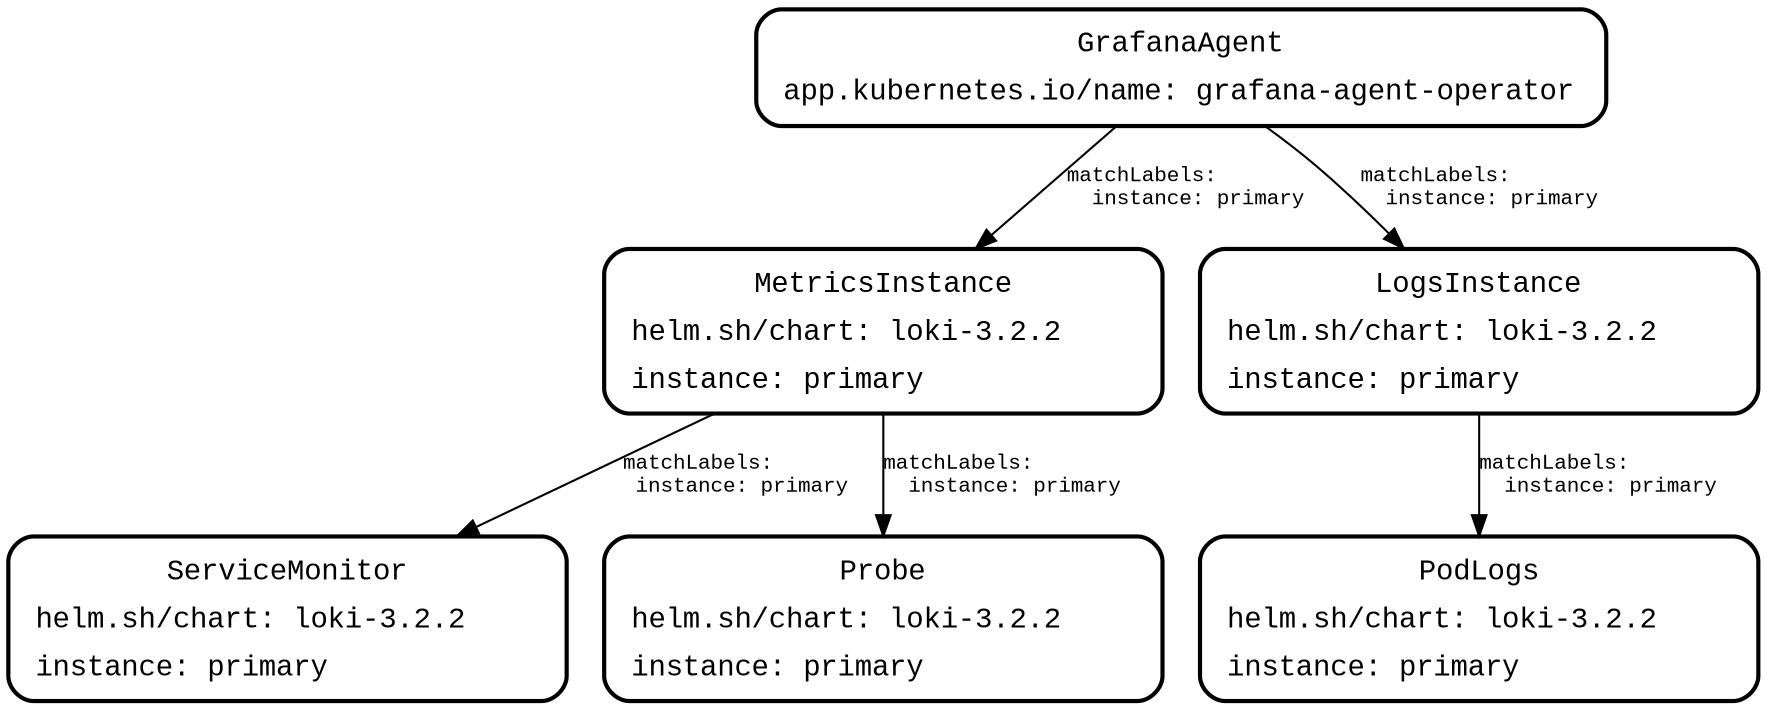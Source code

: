 digraph G {
 fontname="Courier New"
 edge [fontname="Courier New"]
 rankdir="TB"
 edge [fontsize=10]

 "GrafanaAgent" [ 
     style = "filled, bold"
     penwidth = 2
     fillcolor = "white"
     fontname = "Courier New"
     shape = "Mrecord"
     label =<<table border="0" cellborder="0" cellpadding="3" ><tr><td align="center" colspan="2"><font>GrafanaAgent</font></td></tr><tr><td align="left" port="r0">app.kubernetes.io/name: grafana-agent-operator</td></tr></table>>
     ];
 "MetricsInstance" [ 
     style = "filled, bold"
     penwidth = 2
     fillcolor = "white"
     fontname = "Courier New"
     shape = "Mrecord"
     label =<<table border="0" cellborder="0" cellpadding="3" ><tr><td align="center" colspan="2"><font>MetricsInstance</font></td></tr><tr><td align="left" port="r0">helm.sh/chart: loki-3.2.2
    </td></tr><tr><td align="left" port="r1">instance: primary</td></tr></table>>
     ];
 "LogsInstance" [ 
     style = "filled, bold"
     penwidth = 2
     fillcolor = "white"
     fontname = "Courier New"
     shape = "Mrecord"
     label =<<table border="0" cellborder="0" cellpadding="3" ><tr><td align="center" colspan="2"><font>LogsInstance</font></td></tr><tr><td align="left" port="r0">helm.sh/chart: loki-3.2.2
    </td></tr><tr><td align="left" port="r1">instance: primary</td></tr></table>>
     ];
 "ServiceMonitor" [ 
     style = "filled, bold"
     penwidth = 2
     fillcolor = "white"
     fontname = "Courier New"
     shape = "Mrecord"
     label =<<table border="0" cellborder="0" cellpadding="3" ><tr><td align="center" colspan="2"><font>ServiceMonitor</font></td></tr><tr><td align="left" port="r0">helm.sh/chart: loki-3.2.2
    </td></tr><tr><td align="left" port="r1">instance: primary</td></tr></table>>
     ];
 "Probe" [ 
     style = "filled, bold"
     penwidth = 2
     fillcolor = "white"
     fontname = "Courier New"
     shape = "Mrecord"
     label =<<table border="0" cellborder="0" cellpadding="3" ><tr><td align="center" colspan="2"><font>Probe</font></td></tr><tr><td align="left" port="r0">helm.sh/chart: loki-3.2.2
    </td></tr><tr><td align="left" port="r1">instance: primary</td></tr></table>>
     ];
 "PodLogs" [ 
     style = "filled, bold"
     penwidth = 2
     fillcolor = "white"
     fontname = "Courier New"
     shape = "Mrecord"
     label =<<table border="0" cellborder="0" cellpadding="3" ><tr><td align="center" colspan="2"><font>PodLogs</font></td></tr><tr><td align="left" port="r0">helm.sh/chart: loki-3.2.2
    </td></tr><tr><td align="left" port="r1">instance: primary</td></tr></table>>
     ];

 
 GrafanaAgent -> MetricsInstance [ label="matchLabels:\l  instance: primary" ];
 MetricsInstance -> Probe [ label="matchLabels:\l  instance: primary" ];
 MetricsInstance -> ServiceMonitor [ label="matchLabels:\l instance: primary" ];
 
 GrafanaAgent -> LogsInstance [ label="matchLabels:\l  instance: primary" ];
 LogsInstance -> PodLogs [ label="matchLabels:\l  instance: primary" ];
 
 

}
